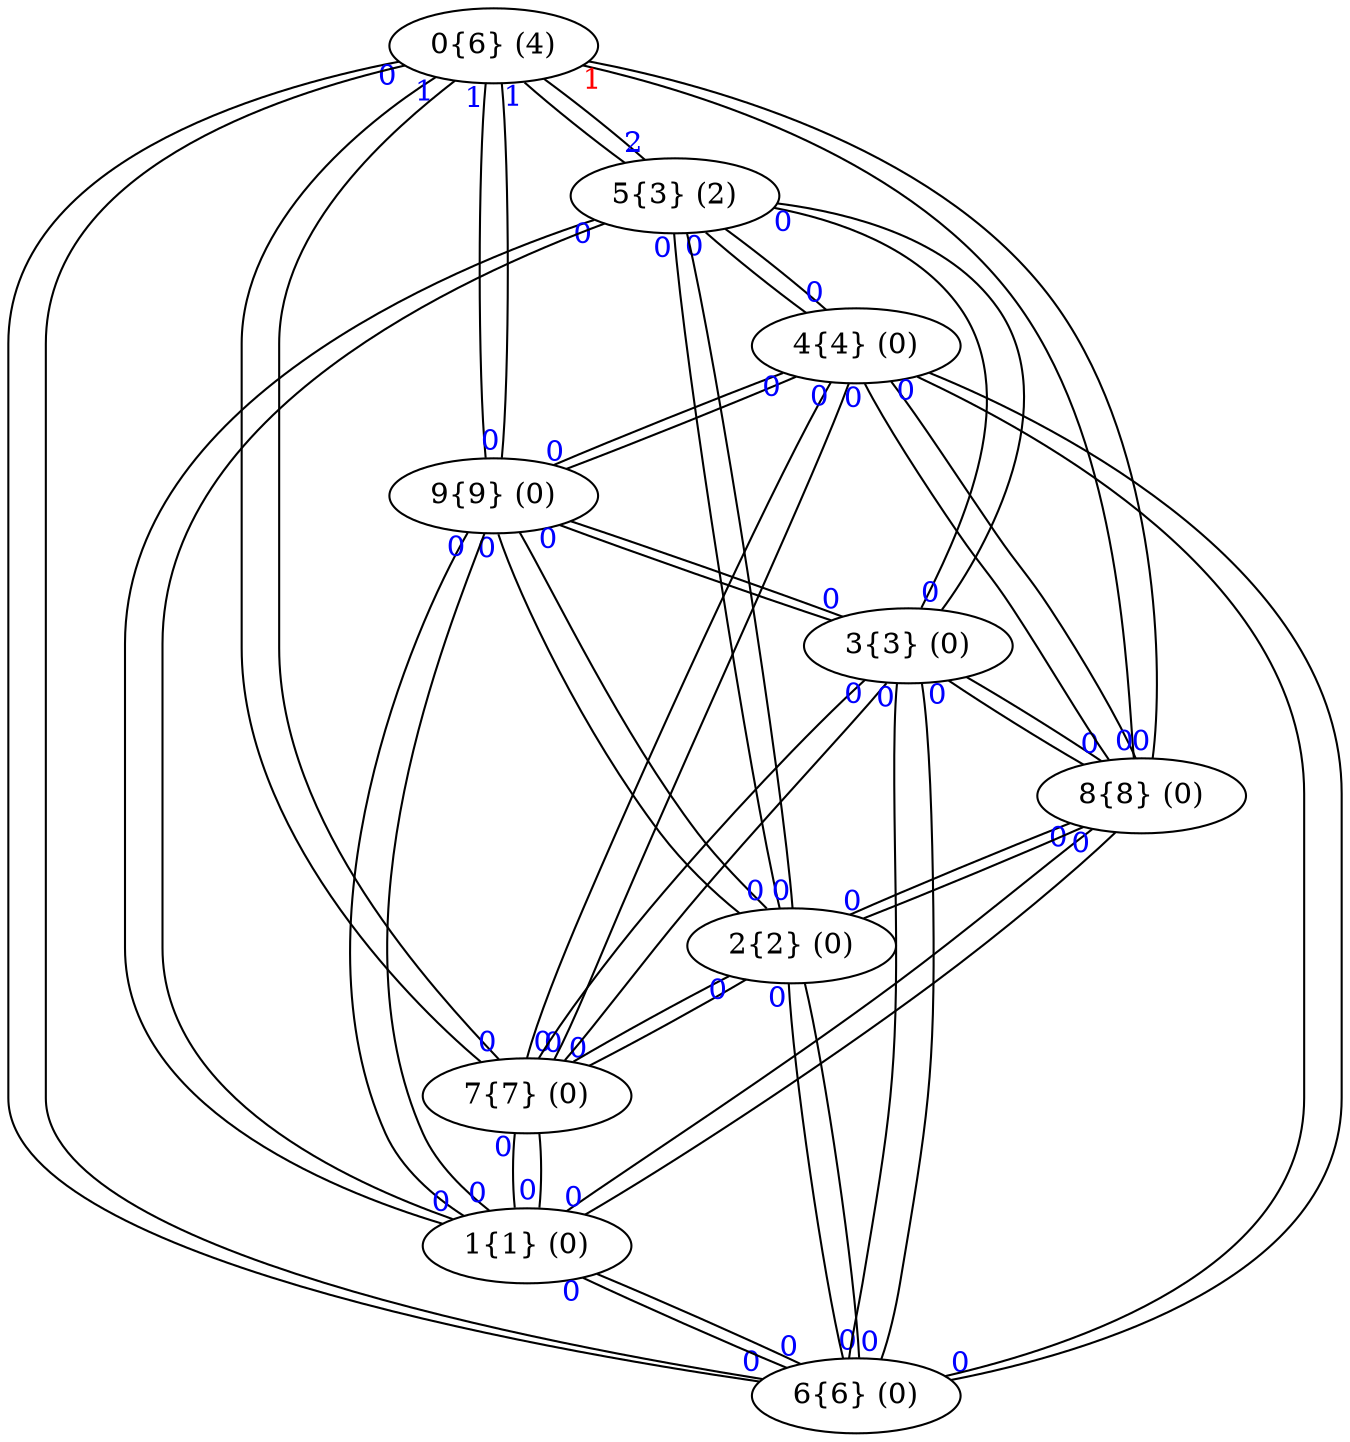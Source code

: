 graph G {
	0 [label = "0{6} (4)"]
		0 -- 5 [taillabel = "1" fontcolor = "blue"]
		0 -- 6 [taillabel = "0" fontcolor = "blue"]
		0 -- 7 [taillabel = "1" fontcolor = "blue"]
		0 -- 8 [taillabel = "1" fontcolor = "red"]
		0 -- 9 [taillabel = "1" fontcolor = "blue"]
	1 [label = "1{1} (0)"]
		1 -- 5 [taillabel = "0" fontcolor = "blue"]
		1 -- 6 [taillabel = "0" fontcolor = "blue"]
		1 -- 7 [taillabel = "0" fontcolor = "blue"]
		1 -- 8 [taillabel = "0" fontcolor = "blue"]
		1 -- 9 [taillabel = "0" fontcolor = "blue"]
	2 [label = "2{2} (0)"]
		2 -- 5 [taillabel = "0" fontcolor = "blue"]
		2 -- 6 [taillabel = "0" fontcolor = "blue"]
		2 -- 7 [taillabel = "0" fontcolor = "blue"]
		2 -- 8 [taillabel = "0" fontcolor = "blue"]
		2 -- 9 [taillabel = "0" fontcolor = "blue"]
	3 [label = "3{3} (0)"]
		3 -- 5 [taillabel = "0" fontcolor = "blue"]
		3 -- 6 [taillabel = "0" fontcolor = "blue"]
		3 -- 7 [taillabel = "0" fontcolor = "blue"]
		3 -- 8 [taillabel = "0" fontcolor = "blue"]
		3 -- 9 [taillabel = "0" fontcolor = "blue"]
	4 [label = "4{4} (0)"]
		4 -- 5 [taillabel = "0" fontcolor = "blue"]
		4 -- 6 [taillabel = "0" fontcolor = "blue"]
		4 -- 7 [taillabel = "0" fontcolor = "blue"]
		4 -- 8 [taillabel = "0" fontcolor = "blue"]
		4 -- 9 [taillabel = "0" fontcolor = "blue"]
	5 [label = "5{3} (2)"]
		5 -- 0 [taillabel = "2" fontcolor = "blue"]
		5 -- 1 [taillabel = "0" fontcolor = "blue"]
		5 -- 2 [taillabel = "0" fontcolor = "blue"]
		5 -- 3 [taillabel = "0" fontcolor = "blue"]
		5 -- 4 [taillabel = "0" fontcolor = "blue"]
	6 [label = "6{6} (0)"]
		6 -- 0 [taillabel = "0" fontcolor = "blue"]
		6 -- 1 [taillabel = "0" fontcolor = "blue"]
		6 -- 2 [taillabel = "0" fontcolor = "blue"]
		6 -- 3 [taillabel = "0" fontcolor = "blue"]
		6 -- 4 [taillabel = "0" fontcolor = "blue"]
	7 [label = "7{7} (0)"]
		7 -- 0 [taillabel = "0" fontcolor = "blue"]
		7 -- 1 [taillabel = "0" fontcolor = "blue"]
		7 -- 2 [taillabel = "0" fontcolor = "blue"]
		7 -- 3 [taillabel = "0" fontcolor = "blue"]
		7 -- 4 [taillabel = "0" fontcolor = "blue"]
	8 [label = "8{8} (0)"]
		8 -- 0 [taillabel = "0" fontcolor = "blue"]
		8 -- 1 [taillabel = "0" fontcolor = "blue"]
		8 -- 2 [taillabel = "0" fontcolor = "blue"]
		8 -- 3 [taillabel = "0" fontcolor = "blue"]
		8 -- 4 [taillabel = "0" fontcolor = "blue"]
	9 [label = "9{9} (0)"]
		9 -- 0 [taillabel = "0" fontcolor = "blue"]
		9 -- 1 [taillabel = "0" fontcolor = "blue"]
		9 -- 2 [taillabel = "0" fontcolor = "blue"]
		9 -- 3 [taillabel = "0" fontcolor = "blue"]
		9 -- 4 [taillabel = "0" fontcolor = "blue"]
	sep = 1
	overlap = false
	splines = true
}
